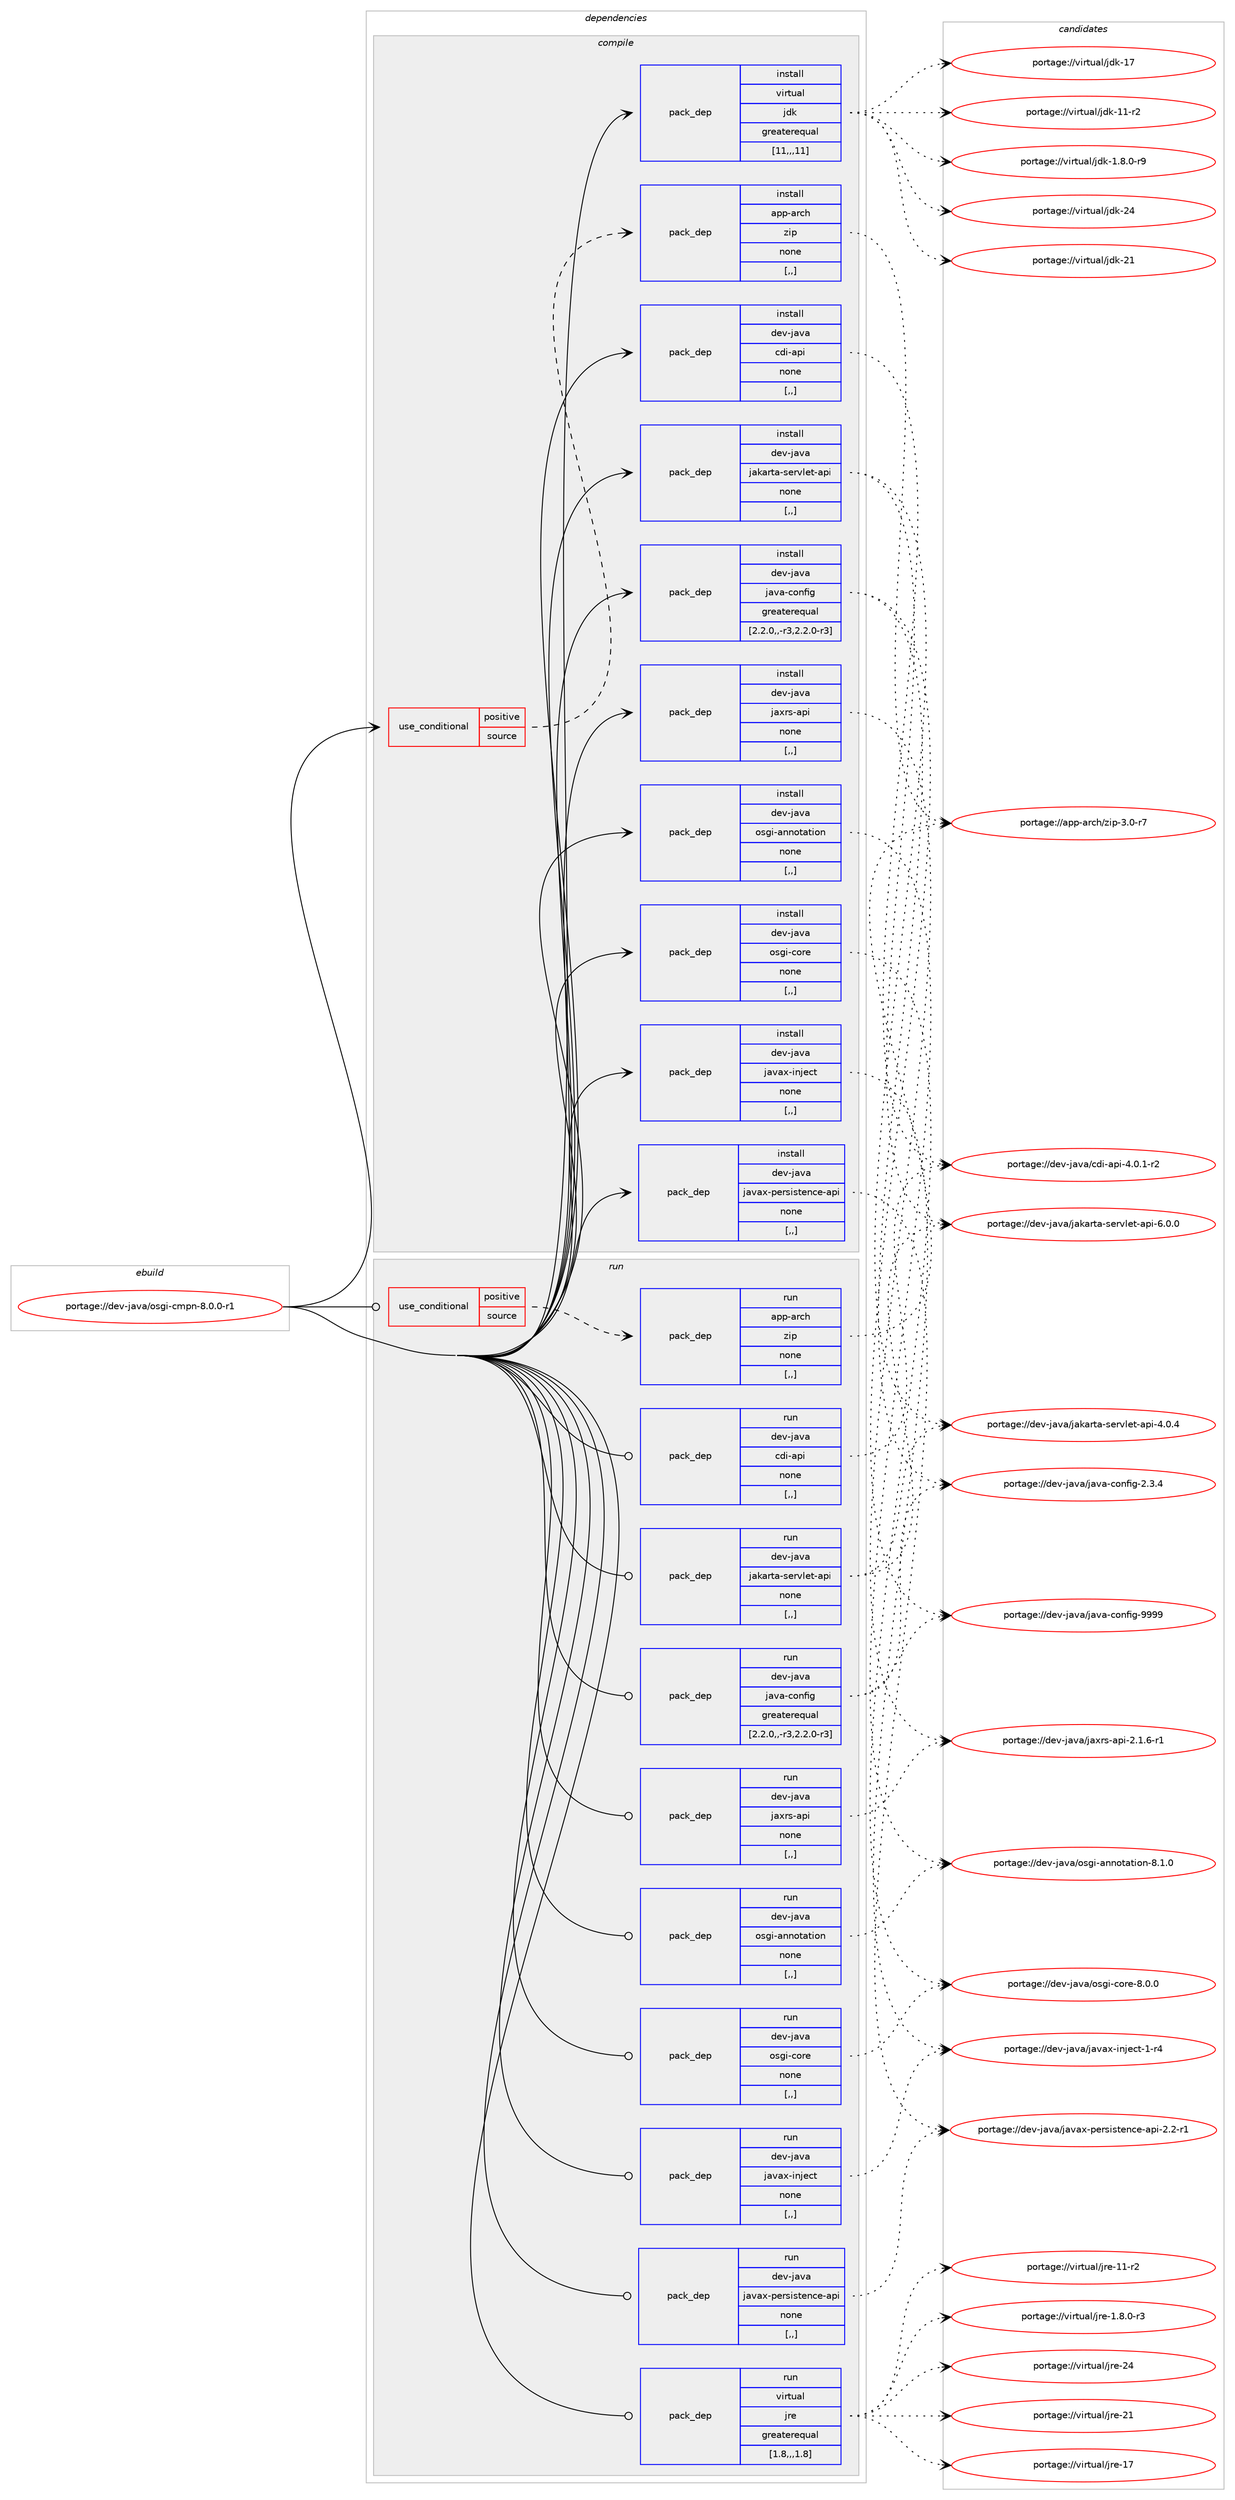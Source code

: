 digraph prolog {

# *************
# Graph options
# *************

newrank=true;
concentrate=true;
compound=true;
graph [rankdir=LR,fontname=Helvetica,fontsize=10,ranksep=1.5];#, ranksep=2.5, nodesep=0.2];
edge  [arrowhead=vee];
node  [fontname=Helvetica,fontsize=10];

# **********
# The ebuild
# **********

subgraph cluster_leftcol {
color=gray;
label=<<i>ebuild</i>>;
id [label="portage://dev-java/osgi-cmpn-8.0.0-r1", color=red, width=4, href="../dev-java/osgi-cmpn-8.0.0-r1.svg"];
}

# ****************
# The dependencies
# ****************

subgraph cluster_midcol {
color=gray;
label=<<i>dependencies</i>>;
subgraph cluster_compile {
fillcolor="#eeeeee";
style=filled;
label=<<i>compile</i>>;
subgraph cond22359 {
dependency97007 [label=<<TABLE BORDER="0" CELLBORDER="1" CELLSPACING="0" CELLPADDING="4"><TR><TD ROWSPAN="3" CELLPADDING="10">use_conditional</TD></TR><TR><TD>positive</TD></TR><TR><TD>source</TD></TR></TABLE>>, shape=none, color=red];
subgraph pack73582 {
dependency97008 [label=<<TABLE BORDER="0" CELLBORDER="1" CELLSPACING="0" CELLPADDING="4" WIDTH="220"><TR><TD ROWSPAN="6" CELLPADDING="30">pack_dep</TD></TR><TR><TD WIDTH="110">install</TD></TR><TR><TD>app-arch</TD></TR><TR><TD>zip</TD></TR><TR><TD>none</TD></TR><TR><TD>[,,]</TD></TR></TABLE>>, shape=none, color=blue];
}
dependency97007:e -> dependency97008:w [weight=20,style="dashed",arrowhead="vee"];
}
id:e -> dependency97007:w [weight=20,style="solid",arrowhead="vee"];
subgraph pack73583 {
dependency97009 [label=<<TABLE BORDER="0" CELLBORDER="1" CELLSPACING="0" CELLPADDING="4" WIDTH="220"><TR><TD ROWSPAN="6" CELLPADDING="30">pack_dep</TD></TR><TR><TD WIDTH="110">install</TD></TR><TR><TD>dev-java</TD></TR><TR><TD>cdi-api</TD></TR><TR><TD>none</TD></TR><TR><TD>[,,]</TD></TR></TABLE>>, shape=none, color=blue];
}
id:e -> dependency97009:w [weight=20,style="solid",arrowhead="vee"];
subgraph pack73584 {
dependency97010 [label=<<TABLE BORDER="0" CELLBORDER="1" CELLSPACING="0" CELLPADDING="4" WIDTH="220"><TR><TD ROWSPAN="6" CELLPADDING="30">pack_dep</TD></TR><TR><TD WIDTH="110">install</TD></TR><TR><TD>dev-java</TD></TR><TR><TD>jakarta-servlet-api</TD></TR><TR><TD>none</TD></TR><TR><TD>[,,]</TD></TR></TABLE>>, shape=none, color=blue];
}
id:e -> dependency97010:w [weight=20,style="solid",arrowhead="vee"];
subgraph pack73585 {
dependency97011 [label=<<TABLE BORDER="0" CELLBORDER="1" CELLSPACING="0" CELLPADDING="4" WIDTH="220"><TR><TD ROWSPAN="6" CELLPADDING="30">pack_dep</TD></TR><TR><TD WIDTH="110">install</TD></TR><TR><TD>dev-java</TD></TR><TR><TD>java-config</TD></TR><TR><TD>greaterequal</TD></TR><TR><TD>[2.2.0,,-r3,2.2.0-r3]</TD></TR></TABLE>>, shape=none, color=blue];
}
id:e -> dependency97011:w [weight=20,style="solid",arrowhead="vee"];
subgraph pack73586 {
dependency97012 [label=<<TABLE BORDER="0" CELLBORDER="1" CELLSPACING="0" CELLPADDING="4" WIDTH="220"><TR><TD ROWSPAN="6" CELLPADDING="30">pack_dep</TD></TR><TR><TD WIDTH="110">install</TD></TR><TR><TD>dev-java</TD></TR><TR><TD>javax-inject</TD></TR><TR><TD>none</TD></TR><TR><TD>[,,]</TD></TR></TABLE>>, shape=none, color=blue];
}
id:e -> dependency97012:w [weight=20,style="solid",arrowhead="vee"];
subgraph pack73587 {
dependency97013 [label=<<TABLE BORDER="0" CELLBORDER="1" CELLSPACING="0" CELLPADDING="4" WIDTH="220"><TR><TD ROWSPAN="6" CELLPADDING="30">pack_dep</TD></TR><TR><TD WIDTH="110">install</TD></TR><TR><TD>dev-java</TD></TR><TR><TD>javax-persistence-api</TD></TR><TR><TD>none</TD></TR><TR><TD>[,,]</TD></TR></TABLE>>, shape=none, color=blue];
}
id:e -> dependency97013:w [weight=20,style="solid",arrowhead="vee"];
subgraph pack73588 {
dependency97014 [label=<<TABLE BORDER="0" CELLBORDER="1" CELLSPACING="0" CELLPADDING="4" WIDTH="220"><TR><TD ROWSPAN="6" CELLPADDING="30">pack_dep</TD></TR><TR><TD WIDTH="110">install</TD></TR><TR><TD>dev-java</TD></TR><TR><TD>jaxrs-api</TD></TR><TR><TD>none</TD></TR><TR><TD>[,,]</TD></TR></TABLE>>, shape=none, color=blue];
}
id:e -> dependency97014:w [weight=20,style="solid",arrowhead="vee"];
subgraph pack73589 {
dependency97015 [label=<<TABLE BORDER="0" CELLBORDER="1" CELLSPACING="0" CELLPADDING="4" WIDTH="220"><TR><TD ROWSPAN="6" CELLPADDING="30">pack_dep</TD></TR><TR><TD WIDTH="110">install</TD></TR><TR><TD>dev-java</TD></TR><TR><TD>osgi-annotation</TD></TR><TR><TD>none</TD></TR><TR><TD>[,,]</TD></TR></TABLE>>, shape=none, color=blue];
}
id:e -> dependency97015:w [weight=20,style="solid",arrowhead="vee"];
subgraph pack73590 {
dependency97016 [label=<<TABLE BORDER="0" CELLBORDER="1" CELLSPACING="0" CELLPADDING="4" WIDTH="220"><TR><TD ROWSPAN="6" CELLPADDING="30">pack_dep</TD></TR><TR><TD WIDTH="110">install</TD></TR><TR><TD>dev-java</TD></TR><TR><TD>osgi-core</TD></TR><TR><TD>none</TD></TR><TR><TD>[,,]</TD></TR></TABLE>>, shape=none, color=blue];
}
id:e -> dependency97016:w [weight=20,style="solid",arrowhead="vee"];
subgraph pack73591 {
dependency97017 [label=<<TABLE BORDER="0" CELLBORDER="1" CELLSPACING="0" CELLPADDING="4" WIDTH="220"><TR><TD ROWSPAN="6" CELLPADDING="30">pack_dep</TD></TR><TR><TD WIDTH="110">install</TD></TR><TR><TD>virtual</TD></TR><TR><TD>jdk</TD></TR><TR><TD>greaterequal</TD></TR><TR><TD>[11,,,11]</TD></TR></TABLE>>, shape=none, color=blue];
}
id:e -> dependency97017:w [weight=20,style="solid",arrowhead="vee"];
}
subgraph cluster_compileandrun {
fillcolor="#eeeeee";
style=filled;
label=<<i>compile and run</i>>;
}
subgraph cluster_run {
fillcolor="#eeeeee";
style=filled;
label=<<i>run</i>>;
subgraph cond22360 {
dependency97018 [label=<<TABLE BORDER="0" CELLBORDER="1" CELLSPACING="0" CELLPADDING="4"><TR><TD ROWSPAN="3" CELLPADDING="10">use_conditional</TD></TR><TR><TD>positive</TD></TR><TR><TD>source</TD></TR></TABLE>>, shape=none, color=red];
subgraph pack73592 {
dependency97019 [label=<<TABLE BORDER="0" CELLBORDER="1" CELLSPACING="0" CELLPADDING="4" WIDTH="220"><TR><TD ROWSPAN="6" CELLPADDING="30">pack_dep</TD></TR><TR><TD WIDTH="110">run</TD></TR><TR><TD>app-arch</TD></TR><TR><TD>zip</TD></TR><TR><TD>none</TD></TR><TR><TD>[,,]</TD></TR></TABLE>>, shape=none, color=blue];
}
dependency97018:e -> dependency97019:w [weight=20,style="dashed",arrowhead="vee"];
}
id:e -> dependency97018:w [weight=20,style="solid",arrowhead="odot"];
subgraph pack73593 {
dependency97020 [label=<<TABLE BORDER="0" CELLBORDER="1" CELLSPACING="0" CELLPADDING="4" WIDTH="220"><TR><TD ROWSPAN="6" CELLPADDING="30">pack_dep</TD></TR><TR><TD WIDTH="110">run</TD></TR><TR><TD>dev-java</TD></TR><TR><TD>cdi-api</TD></TR><TR><TD>none</TD></TR><TR><TD>[,,]</TD></TR></TABLE>>, shape=none, color=blue];
}
id:e -> dependency97020:w [weight=20,style="solid",arrowhead="odot"];
subgraph pack73594 {
dependency97021 [label=<<TABLE BORDER="0" CELLBORDER="1" CELLSPACING="0" CELLPADDING="4" WIDTH="220"><TR><TD ROWSPAN="6" CELLPADDING="30">pack_dep</TD></TR><TR><TD WIDTH="110">run</TD></TR><TR><TD>dev-java</TD></TR><TR><TD>jakarta-servlet-api</TD></TR><TR><TD>none</TD></TR><TR><TD>[,,]</TD></TR></TABLE>>, shape=none, color=blue];
}
id:e -> dependency97021:w [weight=20,style="solid",arrowhead="odot"];
subgraph pack73595 {
dependency97022 [label=<<TABLE BORDER="0" CELLBORDER="1" CELLSPACING="0" CELLPADDING="4" WIDTH="220"><TR><TD ROWSPAN="6" CELLPADDING="30">pack_dep</TD></TR><TR><TD WIDTH="110">run</TD></TR><TR><TD>dev-java</TD></TR><TR><TD>java-config</TD></TR><TR><TD>greaterequal</TD></TR><TR><TD>[2.2.0,,-r3,2.2.0-r3]</TD></TR></TABLE>>, shape=none, color=blue];
}
id:e -> dependency97022:w [weight=20,style="solid",arrowhead="odot"];
subgraph pack73596 {
dependency97023 [label=<<TABLE BORDER="0" CELLBORDER="1" CELLSPACING="0" CELLPADDING="4" WIDTH="220"><TR><TD ROWSPAN="6" CELLPADDING="30">pack_dep</TD></TR><TR><TD WIDTH="110">run</TD></TR><TR><TD>dev-java</TD></TR><TR><TD>javax-inject</TD></TR><TR><TD>none</TD></TR><TR><TD>[,,]</TD></TR></TABLE>>, shape=none, color=blue];
}
id:e -> dependency97023:w [weight=20,style="solid",arrowhead="odot"];
subgraph pack73597 {
dependency97024 [label=<<TABLE BORDER="0" CELLBORDER="1" CELLSPACING="0" CELLPADDING="4" WIDTH="220"><TR><TD ROWSPAN="6" CELLPADDING="30">pack_dep</TD></TR><TR><TD WIDTH="110">run</TD></TR><TR><TD>dev-java</TD></TR><TR><TD>javax-persistence-api</TD></TR><TR><TD>none</TD></TR><TR><TD>[,,]</TD></TR></TABLE>>, shape=none, color=blue];
}
id:e -> dependency97024:w [weight=20,style="solid",arrowhead="odot"];
subgraph pack73598 {
dependency97025 [label=<<TABLE BORDER="0" CELLBORDER="1" CELLSPACING="0" CELLPADDING="4" WIDTH="220"><TR><TD ROWSPAN="6" CELLPADDING="30">pack_dep</TD></TR><TR><TD WIDTH="110">run</TD></TR><TR><TD>dev-java</TD></TR><TR><TD>jaxrs-api</TD></TR><TR><TD>none</TD></TR><TR><TD>[,,]</TD></TR></TABLE>>, shape=none, color=blue];
}
id:e -> dependency97025:w [weight=20,style="solid",arrowhead="odot"];
subgraph pack73599 {
dependency97026 [label=<<TABLE BORDER="0" CELLBORDER="1" CELLSPACING="0" CELLPADDING="4" WIDTH="220"><TR><TD ROWSPAN="6" CELLPADDING="30">pack_dep</TD></TR><TR><TD WIDTH="110">run</TD></TR><TR><TD>dev-java</TD></TR><TR><TD>osgi-annotation</TD></TR><TR><TD>none</TD></TR><TR><TD>[,,]</TD></TR></TABLE>>, shape=none, color=blue];
}
id:e -> dependency97026:w [weight=20,style="solid",arrowhead="odot"];
subgraph pack73600 {
dependency97027 [label=<<TABLE BORDER="0" CELLBORDER="1" CELLSPACING="0" CELLPADDING="4" WIDTH="220"><TR><TD ROWSPAN="6" CELLPADDING="30">pack_dep</TD></TR><TR><TD WIDTH="110">run</TD></TR><TR><TD>dev-java</TD></TR><TR><TD>osgi-core</TD></TR><TR><TD>none</TD></TR><TR><TD>[,,]</TD></TR></TABLE>>, shape=none, color=blue];
}
id:e -> dependency97027:w [weight=20,style="solid",arrowhead="odot"];
subgraph pack73601 {
dependency97028 [label=<<TABLE BORDER="0" CELLBORDER="1" CELLSPACING="0" CELLPADDING="4" WIDTH="220"><TR><TD ROWSPAN="6" CELLPADDING="30">pack_dep</TD></TR><TR><TD WIDTH="110">run</TD></TR><TR><TD>virtual</TD></TR><TR><TD>jre</TD></TR><TR><TD>greaterequal</TD></TR><TR><TD>[1.8,,,1.8]</TD></TR></TABLE>>, shape=none, color=blue];
}
id:e -> dependency97028:w [weight=20,style="solid",arrowhead="odot"];
}
}

# **************
# The candidates
# **************

subgraph cluster_choices {
rank=same;
color=gray;
label=<<i>candidates</i>>;

subgraph choice73582 {
color=black;
nodesep=1;
choice9711211245971149910447122105112455146484511455 [label="portage://app-arch/zip-3.0-r7", color=red, width=4,href="../app-arch/zip-3.0-r7.svg"];
dependency97008:e -> choice9711211245971149910447122105112455146484511455:w [style=dotted,weight="100"];
}
subgraph choice73583 {
color=black;
nodesep=1;
choice100101118451069711897479910010545971121054552464846494511450 [label="portage://dev-java/cdi-api-4.0.1-r2", color=red, width=4,href="../dev-java/cdi-api-4.0.1-r2.svg"];
dependency97009:e -> choice100101118451069711897479910010545971121054552464846494511450:w [style=dotted,weight="100"];
}
subgraph choice73584 {
color=black;
nodesep=1;
choice10010111845106971189747106971079711411697451151011141181081011164597112105455446484648 [label="portage://dev-java/jakarta-servlet-api-6.0.0", color=red, width=4,href="../dev-java/jakarta-servlet-api-6.0.0.svg"];
choice10010111845106971189747106971079711411697451151011141181081011164597112105455246484652 [label="portage://dev-java/jakarta-servlet-api-4.0.4", color=red, width=4,href="../dev-java/jakarta-servlet-api-4.0.4.svg"];
dependency97010:e -> choice10010111845106971189747106971079711411697451151011141181081011164597112105455446484648:w [style=dotted,weight="100"];
dependency97010:e -> choice10010111845106971189747106971079711411697451151011141181081011164597112105455246484652:w [style=dotted,weight="100"];
}
subgraph choice73585 {
color=black;
nodesep=1;
choice10010111845106971189747106971189745991111101021051034557575757 [label="portage://dev-java/java-config-9999", color=red, width=4,href="../dev-java/java-config-9999.svg"];
choice1001011184510697118974710697118974599111110102105103455046514652 [label="portage://dev-java/java-config-2.3.4", color=red, width=4,href="../dev-java/java-config-2.3.4.svg"];
dependency97011:e -> choice10010111845106971189747106971189745991111101021051034557575757:w [style=dotted,weight="100"];
dependency97011:e -> choice1001011184510697118974710697118974599111110102105103455046514652:w [style=dotted,weight="100"];
}
subgraph choice73586 {
color=black;
nodesep=1;
choice100101118451069711897471069711897120451051101061019911645494511452 [label="portage://dev-java/javax-inject-1-r4", color=red, width=4,href="../dev-java/javax-inject-1-r4.svg"];
dependency97012:e -> choice100101118451069711897471069711897120451051101061019911645494511452:w [style=dotted,weight="100"];
}
subgraph choice73587 {
color=black;
nodesep=1;
choice10010111845106971189747106971189712045112101114115105115116101110991014597112105455046504511449 [label="portage://dev-java/javax-persistence-api-2.2-r1", color=red, width=4,href="../dev-java/javax-persistence-api-2.2-r1.svg"];
dependency97013:e -> choice10010111845106971189747106971189712045112101114115105115116101110991014597112105455046504511449:w [style=dotted,weight="100"];
}
subgraph choice73588 {
color=black;
nodesep=1;
choice100101118451069711897471069712011411545971121054550464946544511449 [label="portage://dev-java/jaxrs-api-2.1.6-r1", color=red, width=4,href="../dev-java/jaxrs-api-2.1.6-r1.svg"];
dependency97014:e -> choice100101118451069711897471069712011411545971121054550464946544511449:w [style=dotted,weight="100"];
}
subgraph choice73589 {
color=black;
nodesep=1;
choice10010111845106971189747111115103105459711011011111697116105111110455646494648 [label="portage://dev-java/osgi-annotation-8.1.0", color=red, width=4,href="../dev-java/osgi-annotation-8.1.0.svg"];
dependency97015:e -> choice10010111845106971189747111115103105459711011011111697116105111110455646494648:w [style=dotted,weight="100"];
}
subgraph choice73590 {
color=black;
nodesep=1;
choice100101118451069711897471111151031054599111114101455646484648 [label="portage://dev-java/osgi-core-8.0.0", color=red, width=4,href="../dev-java/osgi-core-8.0.0.svg"];
dependency97016:e -> choice100101118451069711897471111151031054599111114101455646484648:w [style=dotted,weight="100"];
}
subgraph choice73591 {
color=black;
nodesep=1;
choice1181051141161179710847106100107455052 [label="portage://virtual/jdk-24", color=red, width=4,href="../virtual/jdk-24.svg"];
choice1181051141161179710847106100107455049 [label="portage://virtual/jdk-21", color=red, width=4,href="../virtual/jdk-21.svg"];
choice1181051141161179710847106100107454955 [label="portage://virtual/jdk-17", color=red, width=4,href="../virtual/jdk-17.svg"];
choice11810511411611797108471061001074549494511450 [label="portage://virtual/jdk-11-r2", color=red, width=4,href="../virtual/jdk-11-r2.svg"];
choice11810511411611797108471061001074549465646484511457 [label="portage://virtual/jdk-1.8.0-r9", color=red, width=4,href="../virtual/jdk-1.8.0-r9.svg"];
dependency97017:e -> choice1181051141161179710847106100107455052:w [style=dotted,weight="100"];
dependency97017:e -> choice1181051141161179710847106100107455049:w [style=dotted,weight="100"];
dependency97017:e -> choice1181051141161179710847106100107454955:w [style=dotted,weight="100"];
dependency97017:e -> choice11810511411611797108471061001074549494511450:w [style=dotted,weight="100"];
dependency97017:e -> choice11810511411611797108471061001074549465646484511457:w [style=dotted,weight="100"];
}
subgraph choice73592 {
color=black;
nodesep=1;
choice9711211245971149910447122105112455146484511455 [label="portage://app-arch/zip-3.0-r7", color=red, width=4,href="../app-arch/zip-3.0-r7.svg"];
dependency97019:e -> choice9711211245971149910447122105112455146484511455:w [style=dotted,weight="100"];
}
subgraph choice73593 {
color=black;
nodesep=1;
choice100101118451069711897479910010545971121054552464846494511450 [label="portage://dev-java/cdi-api-4.0.1-r2", color=red, width=4,href="../dev-java/cdi-api-4.0.1-r2.svg"];
dependency97020:e -> choice100101118451069711897479910010545971121054552464846494511450:w [style=dotted,weight="100"];
}
subgraph choice73594 {
color=black;
nodesep=1;
choice10010111845106971189747106971079711411697451151011141181081011164597112105455446484648 [label="portage://dev-java/jakarta-servlet-api-6.0.0", color=red, width=4,href="../dev-java/jakarta-servlet-api-6.0.0.svg"];
choice10010111845106971189747106971079711411697451151011141181081011164597112105455246484652 [label="portage://dev-java/jakarta-servlet-api-4.0.4", color=red, width=4,href="../dev-java/jakarta-servlet-api-4.0.4.svg"];
dependency97021:e -> choice10010111845106971189747106971079711411697451151011141181081011164597112105455446484648:w [style=dotted,weight="100"];
dependency97021:e -> choice10010111845106971189747106971079711411697451151011141181081011164597112105455246484652:w [style=dotted,weight="100"];
}
subgraph choice73595 {
color=black;
nodesep=1;
choice10010111845106971189747106971189745991111101021051034557575757 [label="portage://dev-java/java-config-9999", color=red, width=4,href="../dev-java/java-config-9999.svg"];
choice1001011184510697118974710697118974599111110102105103455046514652 [label="portage://dev-java/java-config-2.3.4", color=red, width=4,href="../dev-java/java-config-2.3.4.svg"];
dependency97022:e -> choice10010111845106971189747106971189745991111101021051034557575757:w [style=dotted,weight="100"];
dependency97022:e -> choice1001011184510697118974710697118974599111110102105103455046514652:w [style=dotted,weight="100"];
}
subgraph choice73596 {
color=black;
nodesep=1;
choice100101118451069711897471069711897120451051101061019911645494511452 [label="portage://dev-java/javax-inject-1-r4", color=red, width=4,href="../dev-java/javax-inject-1-r4.svg"];
dependency97023:e -> choice100101118451069711897471069711897120451051101061019911645494511452:w [style=dotted,weight="100"];
}
subgraph choice73597 {
color=black;
nodesep=1;
choice10010111845106971189747106971189712045112101114115105115116101110991014597112105455046504511449 [label="portage://dev-java/javax-persistence-api-2.2-r1", color=red, width=4,href="../dev-java/javax-persistence-api-2.2-r1.svg"];
dependency97024:e -> choice10010111845106971189747106971189712045112101114115105115116101110991014597112105455046504511449:w [style=dotted,weight="100"];
}
subgraph choice73598 {
color=black;
nodesep=1;
choice100101118451069711897471069712011411545971121054550464946544511449 [label="portage://dev-java/jaxrs-api-2.1.6-r1", color=red, width=4,href="../dev-java/jaxrs-api-2.1.6-r1.svg"];
dependency97025:e -> choice100101118451069711897471069712011411545971121054550464946544511449:w [style=dotted,weight="100"];
}
subgraph choice73599 {
color=black;
nodesep=1;
choice10010111845106971189747111115103105459711011011111697116105111110455646494648 [label="portage://dev-java/osgi-annotation-8.1.0", color=red, width=4,href="../dev-java/osgi-annotation-8.1.0.svg"];
dependency97026:e -> choice10010111845106971189747111115103105459711011011111697116105111110455646494648:w [style=dotted,weight="100"];
}
subgraph choice73600 {
color=black;
nodesep=1;
choice100101118451069711897471111151031054599111114101455646484648 [label="portage://dev-java/osgi-core-8.0.0", color=red, width=4,href="../dev-java/osgi-core-8.0.0.svg"];
dependency97027:e -> choice100101118451069711897471111151031054599111114101455646484648:w [style=dotted,weight="100"];
}
subgraph choice73601 {
color=black;
nodesep=1;
choice1181051141161179710847106114101455052 [label="portage://virtual/jre-24", color=red, width=4,href="../virtual/jre-24.svg"];
choice1181051141161179710847106114101455049 [label="portage://virtual/jre-21", color=red, width=4,href="../virtual/jre-21.svg"];
choice1181051141161179710847106114101454955 [label="portage://virtual/jre-17", color=red, width=4,href="../virtual/jre-17.svg"];
choice11810511411611797108471061141014549494511450 [label="portage://virtual/jre-11-r2", color=red, width=4,href="../virtual/jre-11-r2.svg"];
choice11810511411611797108471061141014549465646484511451 [label="portage://virtual/jre-1.8.0-r3", color=red, width=4,href="../virtual/jre-1.8.0-r3.svg"];
dependency97028:e -> choice1181051141161179710847106114101455052:w [style=dotted,weight="100"];
dependency97028:e -> choice1181051141161179710847106114101455049:w [style=dotted,weight="100"];
dependency97028:e -> choice1181051141161179710847106114101454955:w [style=dotted,weight="100"];
dependency97028:e -> choice11810511411611797108471061141014549494511450:w [style=dotted,weight="100"];
dependency97028:e -> choice11810511411611797108471061141014549465646484511451:w [style=dotted,weight="100"];
}
}

}
